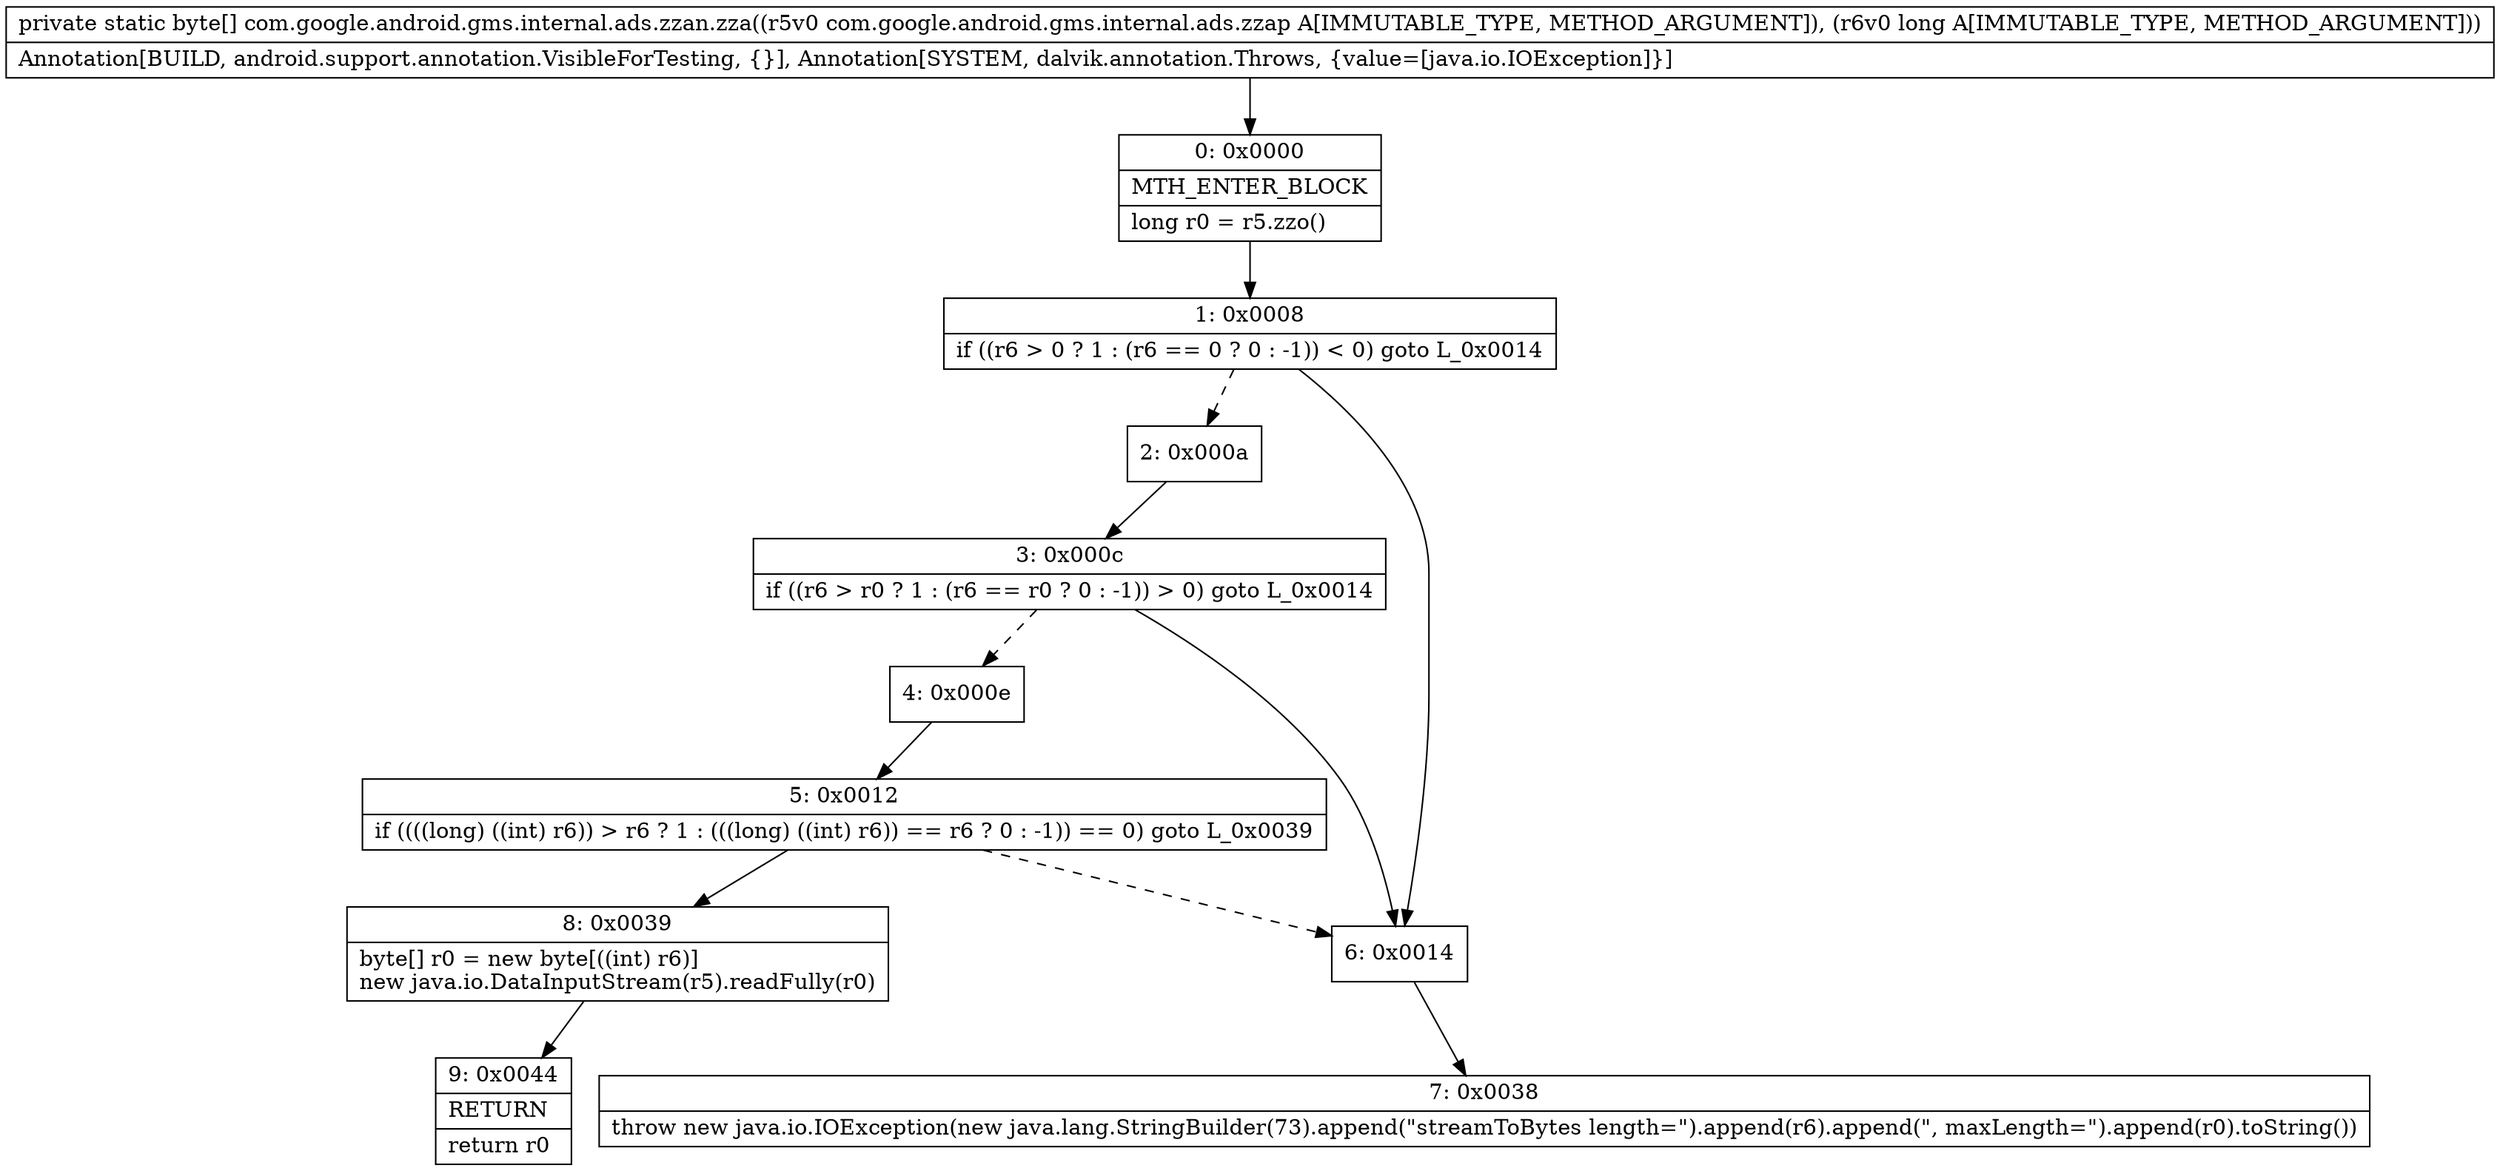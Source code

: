 digraph "CFG forcom.google.android.gms.internal.ads.zzan.zza(Lcom\/google\/android\/gms\/internal\/ads\/zzap;J)[B" {
Node_0 [shape=record,label="{0\:\ 0x0000|MTH_ENTER_BLOCK\l|long r0 = r5.zzo()\l}"];
Node_1 [shape=record,label="{1\:\ 0x0008|if ((r6 \> 0 ? 1 : (r6 == 0 ? 0 : \-1)) \< 0) goto L_0x0014\l}"];
Node_2 [shape=record,label="{2\:\ 0x000a}"];
Node_3 [shape=record,label="{3\:\ 0x000c|if ((r6 \> r0 ? 1 : (r6 == r0 ? 0 : \-1)) \> 0) goto L_0x0014\l}"];
Node_4 [shape=record,label="{4\:\ 0x000e}"];
Node_5 [shape=record,label="{5\:\ 0x0012|if ((((long) ((int) r6)) \> r6 ? 1 : (((long) ((int) r6)) == r6 ? 0 : \-1)) == 0) goto L_0x0039\l}"];
Node_6 [shape=record,label="{6\:\ 0x0014}"];
Node_7 [shape=record,label="{7\:\ 0x0038|throw new java.io.IOException(new java.lang.StringBuilder(73).append(\"streamToBytes length=\").append(r6).append(\", maxLength=\").append(r0).toString())\l}"];
Node_8 [shape=record,label="{8\:\ 0x0039|byte[] r0 = new byte[((int) r6)]\lnew java.io.DataInputStream(r5).readFully(r0)\l}"];
Node_9 [shape=record,label="{9\:\ 0x0044|RETURN\l|return r0\l}"];
MethodNode[shape=record,label="{private static byte[] com.google.android.gms.internal.ads.zzan.zza((r5v0 com.google.android.gms.internal.ads.zzap A[IMMUTABLE_TYPE, METHOD_ARGUMENT]), (r6v0 long A[IMMUTABLE_TYPE, METHOD_ARGUMENT]))  | Annotation[BUILD, android.support.annotation.VisibleForTesting, \{\}], Annotation[SYSTEM, dalvik.annotation.Throws, \{value=[java.io.IOException]\}]\l}"];
MethodNode -> Node_0;
Node_0 -> Node_1;
Node_1 -> Node_2[style=dashed];
Node_1 -> Node_6;
Node_2 -> Node_3;
Node_3 -> Node_4[style=dashed];
Node_3 -> Node_6;
Node_4 -> Node_5;
Node_5 -> Node_6[style=dashed];
Node_5 -> Node_8;
Node_6 -> Node_7;
Node_8 -> Node_9;
}

